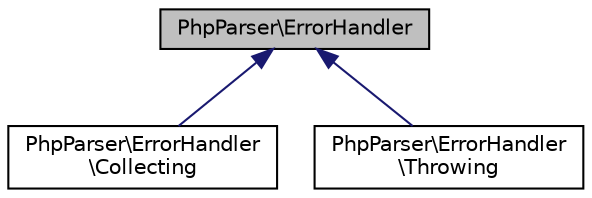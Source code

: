 digraph "PhpParser\ErrorHandler"
{
  edge [fontname="Helvetica",fontsize="10",labelfontname="Helvetica",labelfontsize="10"];
  node [fontname="Helvetica",fontsize="10",shape=record];
  Node0 [label="PhpParser\\ErrorHandler",height=0.2,width=0.4,color="black", fillcolor="grey75", style="filled", fontcolor="black"];
  Node0 -> Node1 [dir="back",color="midnightblue",fontsize="10",style="solid",fontname="Helvetica"];
  Node1 [label="PhpParser\\ErrorHandler\l\\Collecting",height=0.2,width=0.4,color="black", fillcolor="white", style="filled",URL="$classPhpParser_1_1ErrorHandler_1_1Collecting.html"];
  Node0 -> Node2 [dir="back",color="midnightblue",fontsize="10",style="solid",fontname="Helvetica"];
  Node2 [label="PhpParser\\ErrorHandler\l\\Throwing",height=0.2,width=0.4,color="black", fillcolor="white", style="filled",URL="$classPhpParser_1_1ErrorHandler_1_1Throwing.html"];
}
